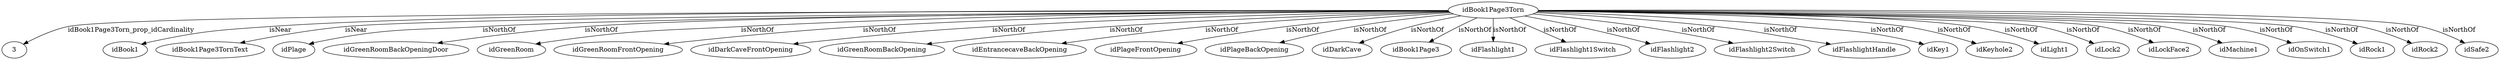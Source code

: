 strict digraph  {
idBook1Page3Torn [node_type=entity_node];
3 [node_type=property_node];
idBook1 [node_type=entity_node];
idBook1Page3TornText [node_type=entity_node];
idPlage [node_type=entity_node];
idGreenRoomBackOpeningDoor [node_type=entity_node];
idGreenRoom [node_type=entity_node];
idGreenRoomFrontOpening [node_type=entity_node];
idDarkCaveFrontOpening [node_type=entity_node];
idGreenRoomBackOpening [node_type=entity_node];
idEntrancecaveBackOpening [node_type=entity_node];
idPlageFrontOpening [node_type=entity_node];
idPlageBackOpening [node_type=entity_node];
idDarkCave [node_type=entity_node];
idBook1Page3 [node_type=entity_node];
idFlashlight1 [node_type=entity_node];
idFlashlight1Switch [node_type=entity_node];
idFlashlight2 [node_type=entity_node];
idFlashlight2Switch [node_type=entity_node];
idFlashlightHandle [node_type=entity_node];
idKey1 [node_type=entity_node];
idKeyhole2 [node_type=entity_node];
idLight1 [node_type=entity_node];
idLock2 [node_type=entity_node];
idLockFace2 [node_type=entity_node];
idMachine1 [node_type=entity_node];
idOnSwitch1 [node_type=entity_node];
idRock1 [node_type=entity_node];
idRock2 [node_type=entity_node];
idSafe2 [node_type=entity_node];
idBook1Page3Torn -> 3  [edge_type=property, label=idBook1Page3Torn_prop_idCardinality];
idBook1Page3Torn -> idBook1  [edge_type=relationship, label=isNear];
idBook1Page3Torn -> idBook1Page3TornText  [edge_type=relationship, label=isNear];
idBook1Page3Torn -> idPlage  [edge_type=relationship, label=isNorthOf];
idBook1Page3Torn -> idGreenRoomBackOpeningDoor  [edge_type=relationship, label=isNorthOf];
idBook1Page3Torn -> idGreenRoom  [edge_type=relationship, label=isNorthOf];
idBook1Page3Torn -> idGreenRoomFrontOpening  [edge_type=relationship, label=isNorthOf];
idBook1Page3Torn -> idDarkCaveFrontOpening  [edge_type=relationship, label=isNorthOf];
idBook1Page3Torn -> idGreenRoomBackOpening  [edge_type=relationship, label=isNorthOf];
idBook1Page3Torn -> idEntrancecaveBackOpening  [edge_type=relationship, label=isNorthOf];
idBook1Page3Torn -> idPlageFrontOpening  [edge_type=relationship, label=isNorthOf];
idBook1Page3Torn -> idPlageBackOpening  [edge_type=relationship, label=isNorthOf];
idBook1Page3Torn -> idDarkCave  [edge_type=relationship, label=isNorthOf];
idBook1Page3Torn -> idBook1Page3  [edge_type=relationship, label=isNorthOf];
idBook1Page3Torn -> idFlashlight1  [edge_type=relationship, label=isNorthOf];
idBook1Page3Torn -> idFlashlight1Switch  [edge_type=relationship, label=isNorthOf];
idBook1Page3Torn -> idFlashlight2  [edge_type=relationship, label=isNorthOf];
idBook1Page3Torn -> idFlashlight2Switch  [edge_type=relationship, label=isNorthOf];
idBook1Page3Torn -> idFlashlightHandle  [edge_type=relationship, label=isNorthOf];
idBook1Page3Torn -> idKey1  [edge_type=relationship, label=isNorthOf];
idBook1Page3Torn -> idKeyhole2  [edge_type=relationship, label=isNorthOf];
idBook1Page3Torn -> idLight1  [edge_type=relationship, label=isNorthOf];
idBook1Page3Torn -> idLock2  [edge_type=relationship, label=isNorthOf];
idBook1Page3Torn -> idLockFace2  [edge_type=relationship, label=isNorthOf];
idBook1Page3Torn -> idMachine1  [edge_type=relationship, label=isNorthOf];
idBook1Page3Torn -> idOnSwitch1  [edge_type=relationship, label=isNorthOf];
idBook1Page3Torn -> idRock1  [edge_type=relationship, label=isNorthOf];
idBook1Page3Torn -> idRock2  [edge_type=relationship, label=isNorthOf];
idBook1Page3Torn -> idSafe2  [edge_type=relationship, label=isNorthOf];
}
